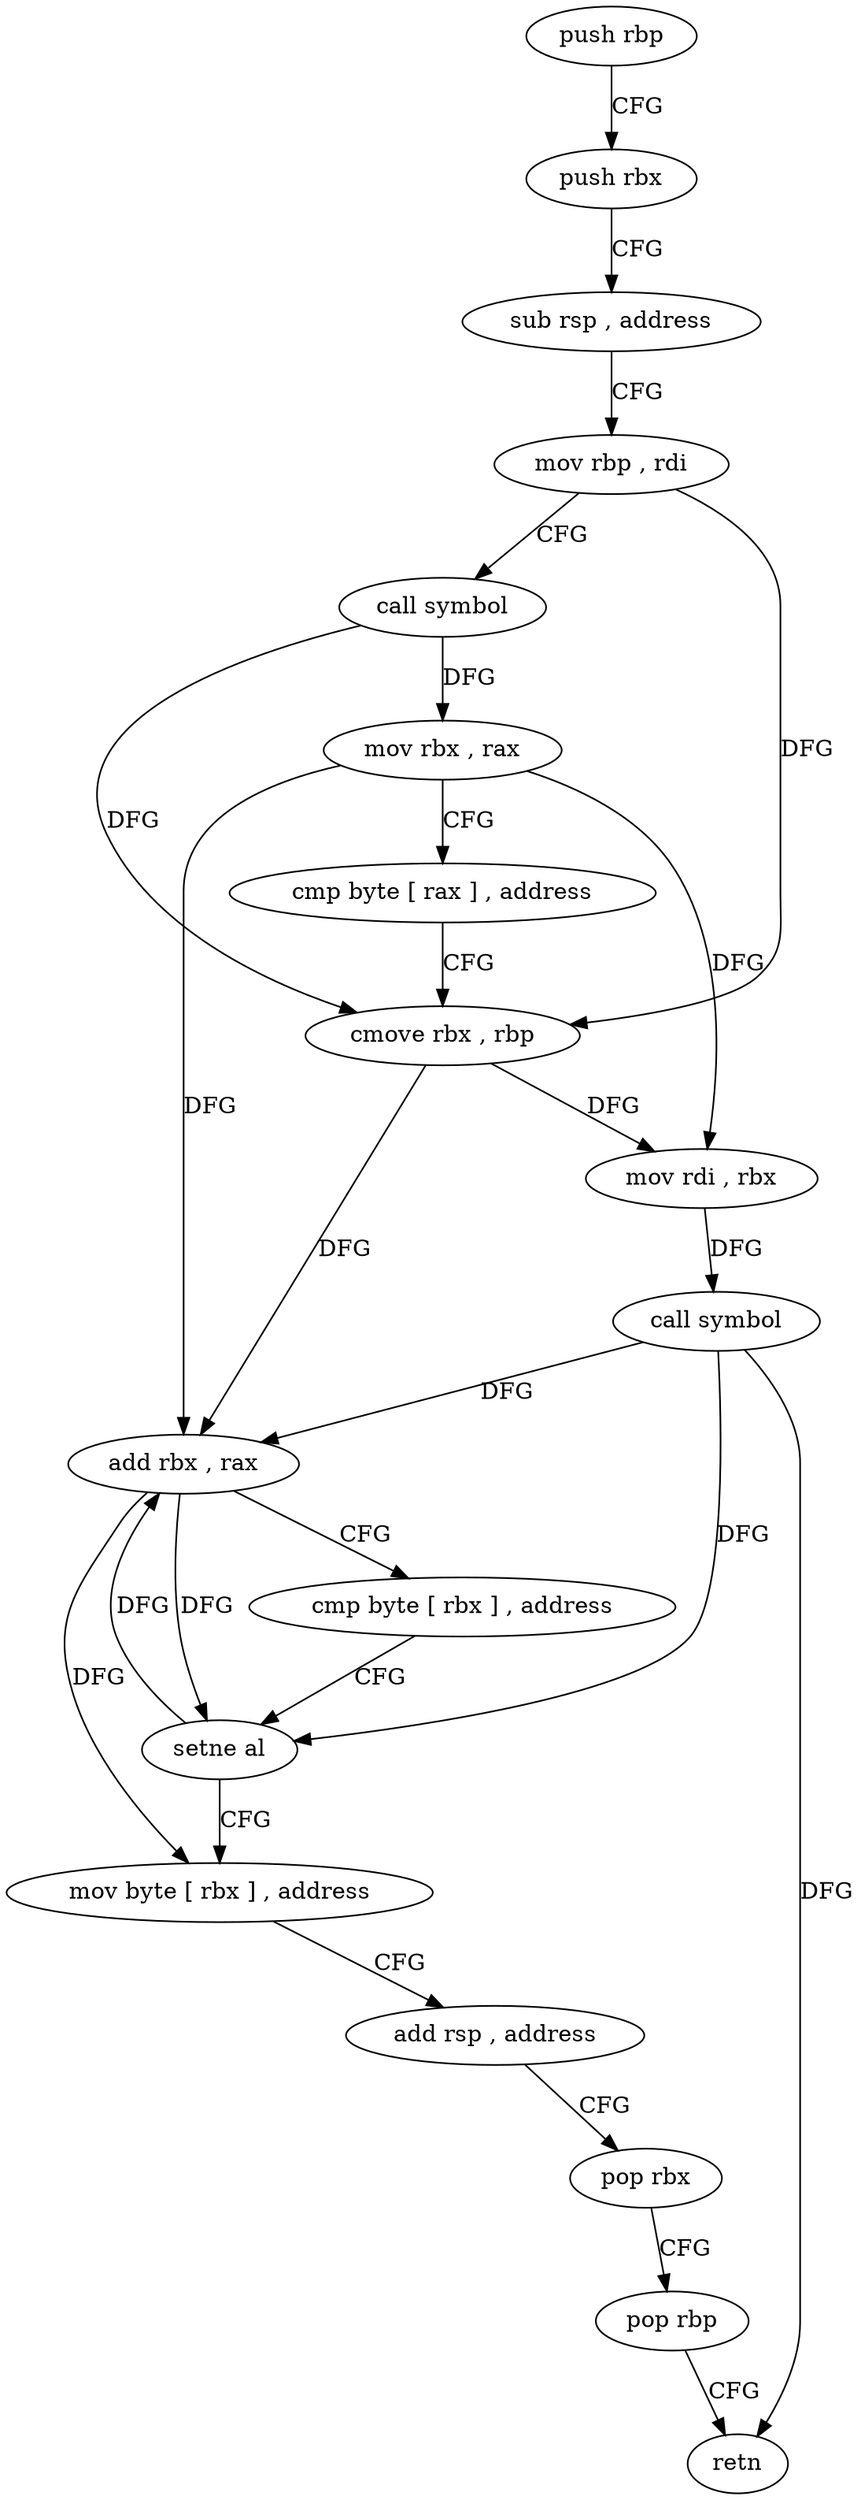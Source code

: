 digraph "func" {
"4265530" [label = "push rbp" ]
"4265531" [label = "push rbx" ]
"4265532" [label = "sub rsp , address" ]
"4265536" [label = "mov rbp , rdi" ]
"4265539" [label = "call symbol" ]
"4265544" [label = "mov rbx , rax" ]
"4265547" [label = "cmp byte [ rax ] , address" ]
"4265550" [label = "cmove rbx , rbp" ]
"4265554" [label = "mov rdi , rbx" ]
"4265557" [label = "call symbol" ]
"4265562" [label = "add rbx , rax" ]
"4265565" [label = "cmp byte [ rbx ] , address" ]
"4265568" [label = "setne al" ]
"4265571" [label = "mov byte [ rbx ] , address" ]
"4265574" [label = "add rsp , address" ]
"4265578" [label = "pop rbx" ]
"4265579" [label = "pop rbp" ]
"4265580" [label = "retn" ]
"4265530" -> "4265531" [ label = "CFG" ]
"4265531" -> "4265532" [ label = "CFG" ]
"4265532" -> "4265536" [ label = "CFG" ]
"4265536" -> "4265539" [ label = "CFG" ]
"4265536" -> "4265550" [ label = "DFG" ]
"4265539" -> "4265544" [ label = "DFG" ]
"4265539" -> "4265550" [ label = "DFG" ]
"4265544" -> "4265547" [ label = "CFG" ]
"4265544" -> "4265554" [ label = "DFG" ]
"4265544" -> "4265562" [ label = "DFG" ]
"4265547" -> "4265550" [ label = "CFG" ]
"4265550" -> "4265554" [ label = "DFG" ]
"4265550" -> "4265562" [ label = "DFG" ]
"4265554" -> "4265557" [ label = "DFG" ]
"4265557" -> "4265562" [ label = "DFG" ]
"4265557" -> "4265568" [ label = "DFG" ]
"4265557" -> "4265580" [ label = "DFG" ]
"4265562" -> "4265565" [ label = "CFG" ]
"4265562" -> "4265568" [ label = "DFG" ]
"4265562" -> "4265571" [ label = "DFG" ]
"4265565" -> "4265568" [ label = "CFG" ]
"4265568" -> "4265571" [ label = "CFG" ]
"4265568" -> "4265562" [ label = "DFG" ]
"4265571" -> "4265574" [ label = "CFG" ]
"4265574" -> "4265578" [ label = "CFG" ]
"4265578" -> "4265579" [ label = "CFG" ]
"4265579" -> "4265580" [ label = "CFG" ]
}

